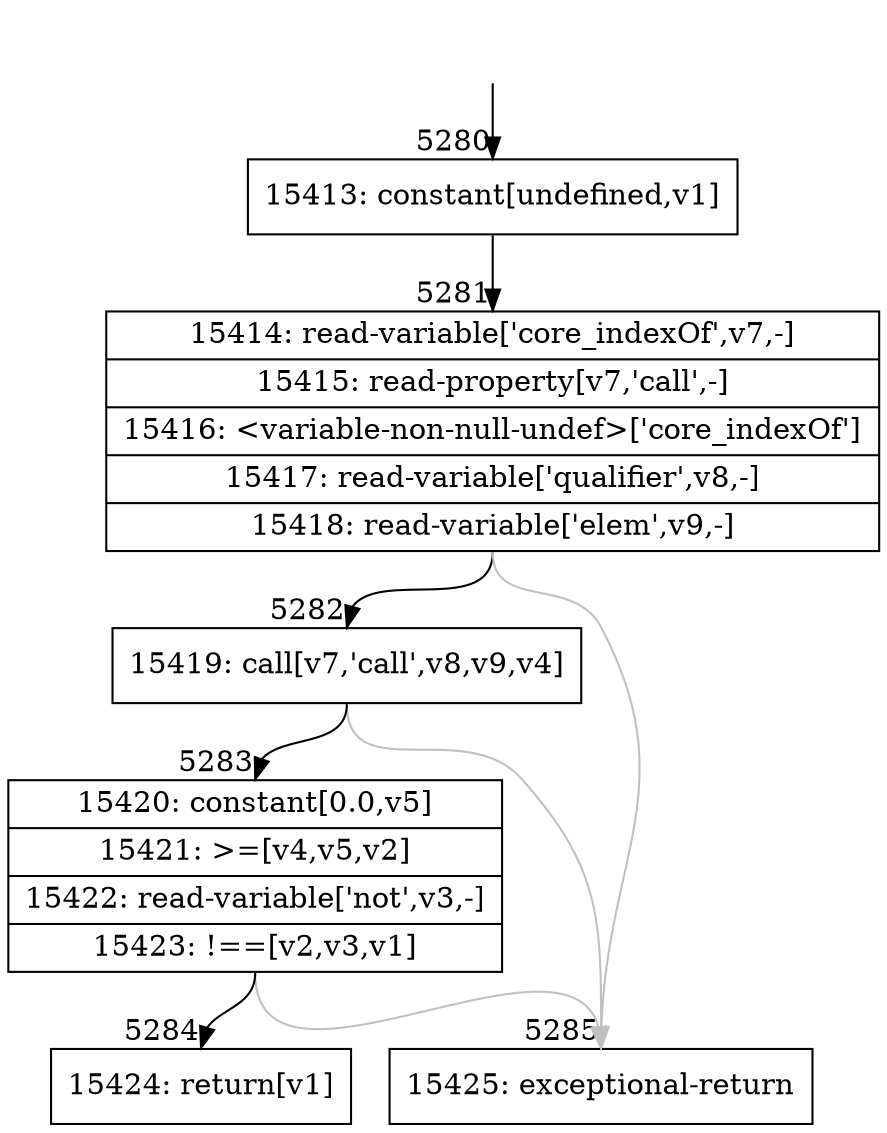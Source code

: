 digraph {
rankdir="TD"
BB_entry346[shape=none,label=""];
BB_entry346 -> BB5280 [tailport=s, headport=n, headlabel="    5280"]
BB5280 [shape=record label="{15413: constant[undefined,v1]}" ] 
BB5280 -> BB5281 [tailport=s, headport=n, headlabel="      5281"]
BB5281 [shape=record label="{15414: read-variable['core_indexOf',v7,-]|15415: read-property[v7,'call',-]|15416: \<variable-non-null-undef\>['core_indexOf']|15417: read-variable['qualifier',v8,-]|15418: read-variable['elem',v9,-]}" ] 
BB5281 -> BB5282 [tailport=s, headport=n, headlabel="      5282"]
BB5281 -> BB5285 [tailport=s, headport=n, color=gray, headlabel="      5285"]
BB5282 [shape=record label="{15419: call[v7,'call',v8,v9,v4]}" ] 
BB5282 -> BB5283 [tailport=s, headport=n, headlabel="      5283"]
BB5282 -> BB5285 [tailport=s, headport=n, color=gray]
BB5283 [shape=record label="{15420: constant[0.0,v5]|15421: \>=[v4,v5,v2]|15422: read-variable['not',v3,-]|15423: !==[v2,v3,v1]}" ] 
BB5283 -> BB5284 [tailport=s, headport=n, headlabel="      5284"]
BB5283 -> BB5285 [tailport=s, headport=n, color=gray]
BB5284 [shape=record label="{15424: return[v1]}" ] 
BB5285 [shape=record label="{15425: exceptional-return}" ] 
}
